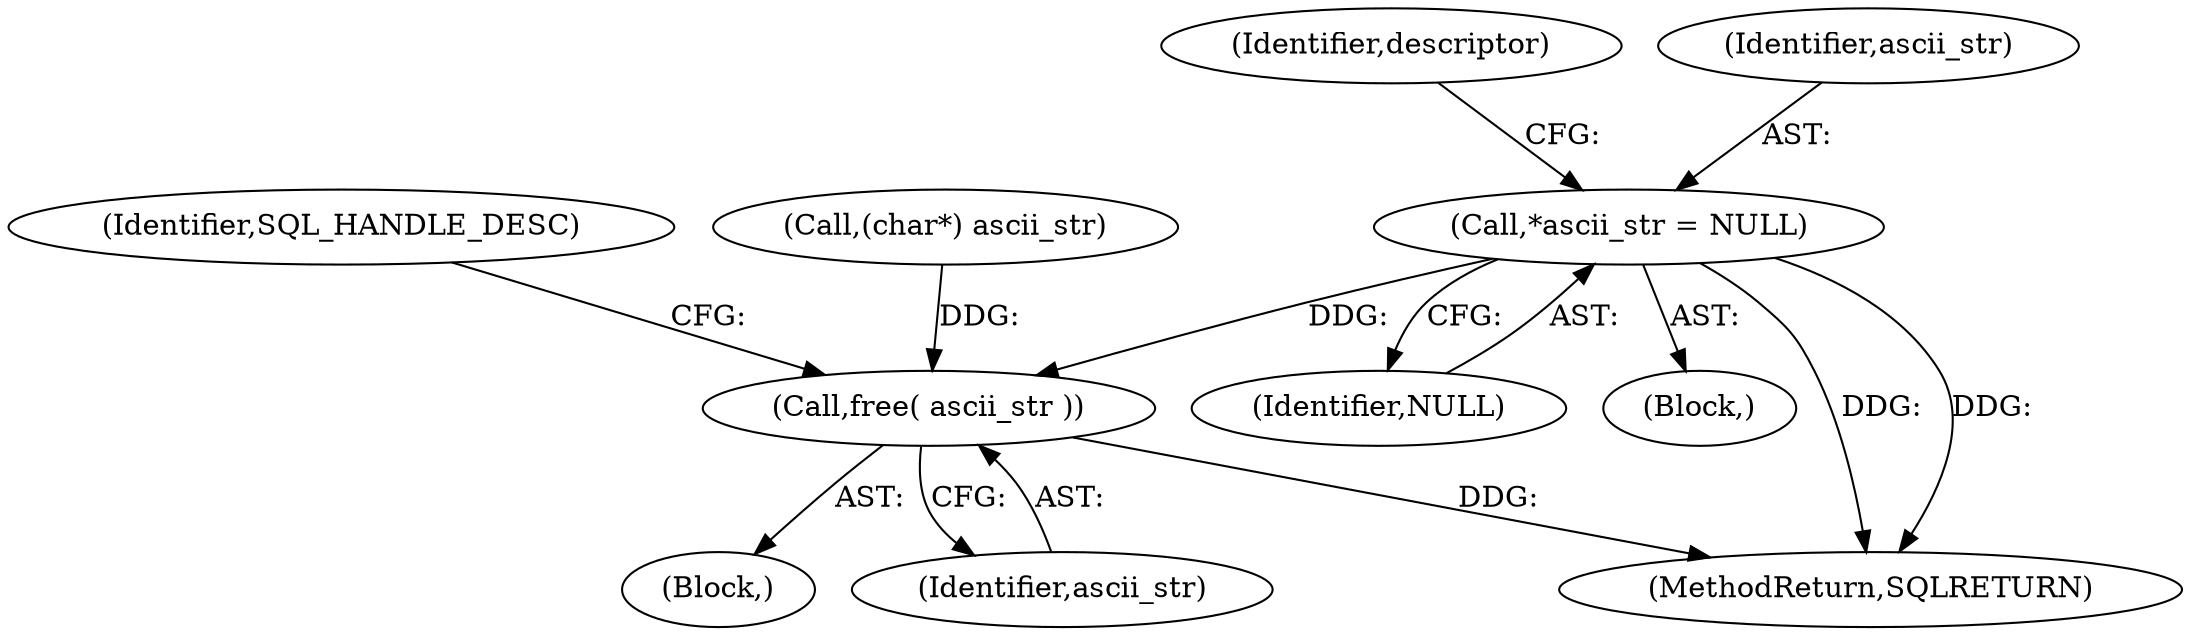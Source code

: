 digraph "0_unixODBC_45ef78e037f578b15fc58938a3a3251655e71d6f#diff-d52750c7ba4e594410438569d8e2963aL24_0@pointer" {
"1000584" [label="(Call,*ascii_str = NULL)"];
"1000683" [label="(Call,free( ascii_str ))"];
"1000586" [label="(Identifier,NULL)"];
"1000683" [label="(Call,free( ascii_str ))"];
"1000687" [label="(Identifier,SQL_HANDLE_DESC)"];
"1000640" [label="(Call,(char*) ascii_str)"];
"1000582" [label="(Block,)"];
"1000682" [label="(Block,)"];
"1000591" [label="(Identifier,descriptor)"];
"1000684" [label="(Identifier,ascii_str)"];
"1000690" [label="(MethodReturn,SQLRETURN)"];
"1000585" [label="(Identifier,ascii_str)"];
"1000584" [label="(Call,*ascii_str = NULL)"];
"1000584" -> "1000582"  [label="AST: "];
"1000584" -> "1000586"  [label="CFG: "];
"1000585" -> "1000584"  [label="AST: "];
"1000586" -> "1000584"  [label="AST: "];
"1000591" -> "1000584"  [label="CFG: "];
"1000584" -> "1000690"  [label="DDG: "];
"1000584" -> "1000690"  [label="DDG: "];
"1000584" -> "1000683"  [label="DDG: "];
"1000683" -> "1000682"  [label="AST: "];
"1000683" -> "1000684"  [label="CFG: "];
"1000684" -> "1000683"  [label="AST: "];
"1000687" -> "1000683"  [label="CFG: "];
"1000683" -> "1000690"  [label="DDG: "];
"1000640" -> "1000683"  [label="DDG: "];
}
